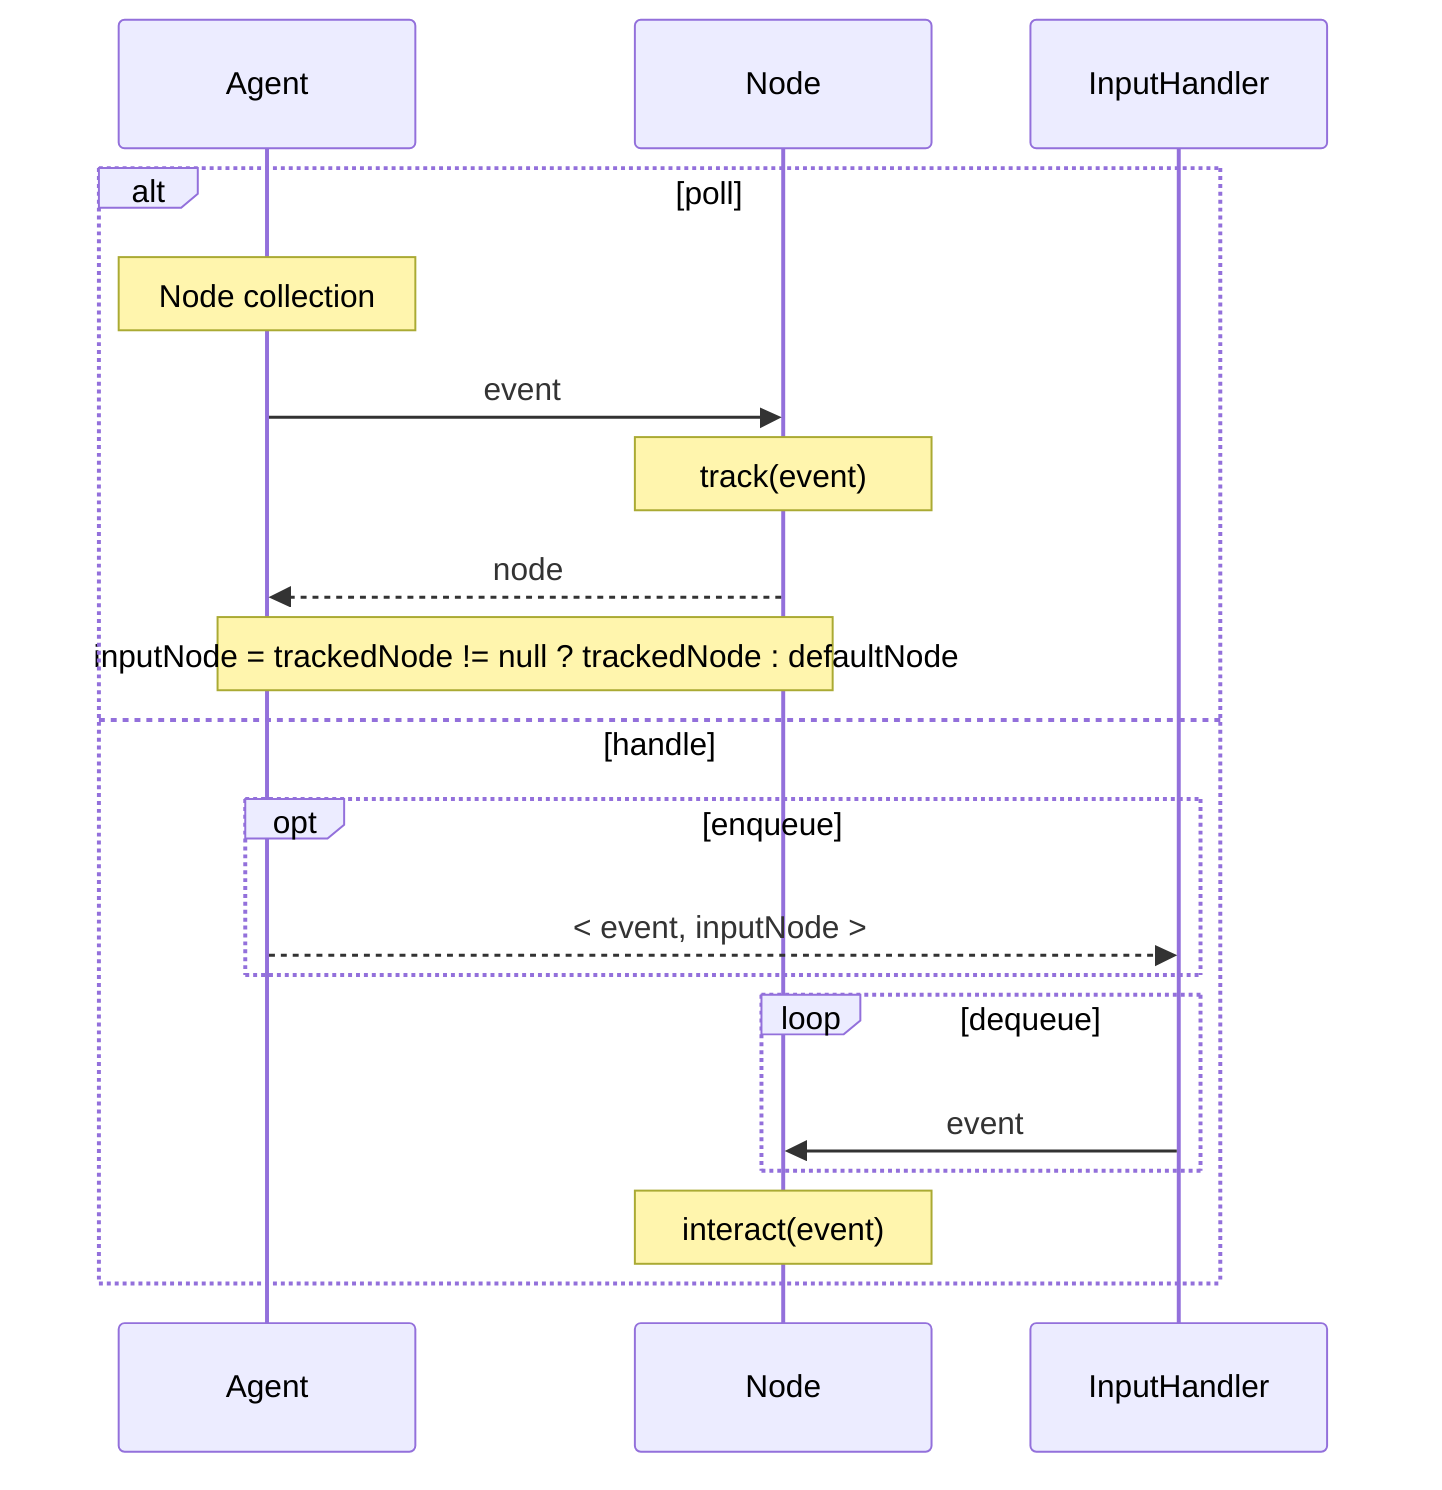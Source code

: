 sequenceDiagram
    alt poll
        Note over Agent: Node collection
        Agent->>Node: event
        %opt track
            Note over Node: track(event)
            Node-->>Agent: node
        %end
        Note over Agent,Node: inputNode = trackedNode != null ? trackedNode : defaultNode
    else handle
        opt enqueue
           Agent-->>InputHandler: < event, inputNode >
        end
        loop dequeue
          InputHandler->>Node: event
        end
        Note over Node: interact(event)
    end

    %%Note over InputHandler: Agent collection